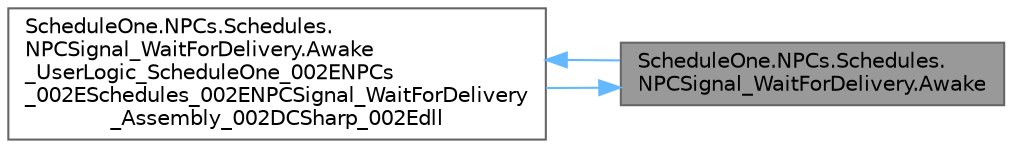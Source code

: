 digraph "ScheduleOne.NPCs.Schedules.NPCSignal_WaitForDelivery.Awake"
{
 // LATEX_PDF_SIZE
  bgcolor="transparent";
  edge [fontname=Helvetica,fontsize=10,labelfontname=Helvetica,labelfontsize=10];
  node [fontname=Helvetica,fontsize=10,shape=box,height=0.2,width=0.4];
  rankdir="RL";
  Node1 [id="Node000001",label="ScheduleOne.NPCs.Schedules.\lNPCSignal_WaitForDelivery.Awake",height=0.2,width=0.4,color="gray40", fillcolor="grey60", style="filled", fontcolor="black",tooltip=" "];
  Node1 -> Node2 [id="edge1_Node000001_Node000002",dir="back",color="steelblue1",style="solid",tooltip=" "];
  Node2 [id="Node000002",label="ScheduleOne.NPCs.Schedules.\lNPCSignal_WaitForDelivery.Awake\l_UserLogic_ScheduleOne_002ENPCs\l_002ESchedules_002ENPCSignal_WaitForDelivery\l_Assembly_002DCSharp_002Edll",height=0.2,width=0.4,color="grey40", fillcolor="white", style="filled",URL="$class_schedule_one_1_1_n_p_cs_1_1_schedules_1_1_n_p_c_signal___wait_for_delivery.html#ac5464ef3847f1eede07ae2933023a96e",tooltip=" "];
  Node2 -> Node1 [id="edge2_Node000002_Node000001",dir="back",color="steelblue1",style="solid",tooltip=" "];
}

